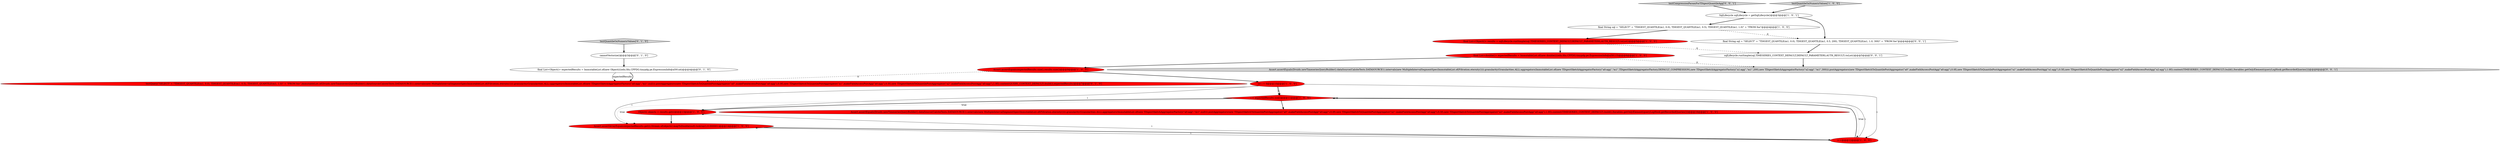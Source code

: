 digraph {
16 [style = filled, label = "testCompressionParamForTDigestQuantileAgg['0', '0', '1']", fillcolor = lightgray, shape = diamond image = "AAA0AAABBB3BBB"];
0 [style = filled, label = "i < expectedResults.size()@@@11@@@['1', '0', '0']", fillcolor = red, shape = diamond image = "AAA1AAABBB1BBB"];
17 [style = filled, label = "sqlLifecycle.runSimple(sql,TIMESERIES_CONTEXT_DEFAULT,DEFAULT_PARAMETERS,AUTH_RESULT).toList()@@@5@@@['0', '0', '1']", fillcolor = white, shape = ellipse image = "AAA0AAABBB3BBB"];
2 [style = filled, label = "Object(( objects = results.get(i)@@@13@@@['1', '0', '0']", fillcolor = red, shape = ellipse image = "AAA1AAABBB1BBB"];
1 [style = filled, label = "final String sql = \"SELECT\" + \"TDIGEST_QUANTILE(m1, 0.0), TDIGEST_QUANTILE(m1, 0.5), TDIGEST_QUANTILE(m1, 1.0)\" + \"FROM foo\"@@@4@@@['1', '0', '0']", fillcolor = white, shape = ellipse image = "AAA0AAABBB1BBB"];
6 [style = filled, label = "i++@@@12@@@['1', '0', '0']", fillcolor = red, shape = ellipse image = "AAA1AAABBB1BBB"];
11 [style = filled, label = "int i = 0@@@10@@@['1', '0', '0']", fillcolor = red, shape = ellipse image = "AAA1AAABBB1BBB"];
18 [style = filled, label = "Assert.assertEquals(Druids.newTimeseriesQueryBuilder().dataSource(CalciteTests.DATASOURCE1).intervals(new MultipleIntervalSegmentSpec(ImmutableList.of(Filtration.eternity()))).granularity(Granularities.ALL).aggregators(ImmutableList.of(new TDigestSketchAggregatorFactory(\"a0:agg\",\"m1\",TDigestSketchAggregatorFactory.DEFAULT_COMPRESSION),new TDigestSketchAggregatorFactory(\"a1:agg\",\"m1\",200),new TDigestSketchAggregatorFactory(\"a2:agg\",\"m1\",300))).postAggregators(new TDigestSketchToQuantilePostAggregator(\"a0\",makeFieldAccessPostAgg(\"a0:agg\"),0.0f),new TDigestSketchToQuantilePostAggregator(\"a1\",makeFieldAccessPostAgg(\"a1:agg\"),0.5f),new TDigestSketchToQuantilePostAggregator(\"a2\",makeFieldAccessPostAgg(\"a2:agg\"),1.0f)).context(TIMESERIES_CONTEXT_DEFAULT).build(),Iterables.getOnlyElement(queryLogHook.getRecordedQueries()))@@@6@@@['0', '0', '1']", fillcolor = lightgray, shape = ellipse image = "AAA0AAABBB3BBB"];
15 [style = filled, label = "testQuantileOnNumericValues['0', '1', '0']", fillcolor = lightgray, shape = diamond image = "AAA0AAABBB2BBB"];
8 [style = filled, label = "final List<Object((> results = sqlLifecycle.runSimple(sql,TIMESERIES_CONTEXT_DEFAULT,DEFAULT_PARAMETERS,AUTH_RESULT).toList()@@@5@@@['1', '0', '0']", fillcolor = red, shape = ellipse image = "AAA1AAABBB1BBB"];
3 [style = filled, label = "testQuantileOnNumericValues['1', '0', '0']", fillcolor = lightgray, shape = diamond image = "AAA0AAABBB1BBB"];
19 [style = filled, label = "final String sql = \"SELECT\" + \"TDIGEST_QUANTILE(m1, 0.0), TDIGEST_QUANTILE(m1, 0.5, 200), TDIGEST_QUANTILE(m1, 1.0, 300)\" + \"FROM foo\"@@@4@@@['0', '0', '1']", fillcolor = white, shape = ellipse image = "AAA0AAABBB3BBB"];
10 [style = filled, label = "Assert.assertArrayEquals(expectedResults.get(i),Stream.of(objects).mapToDouble(null).toArray(),0.000001)@@@14@@@['1', '0', '0']", fillcolor = red, shape = ellipse image = "AAA1AAABBB1BBB"];
13 [style = filled, label = "testQuery(\"SELECT\" + \"TDIGEST_QUANTILE(m1, 0.0), TDIGEST_QUANTILE(m1, 0.5), TDIGEST_QUANTILE(m1, 1.0)\" + \"FROM foo\",ImmutableList.of(Druids.newTimeseriesQueryBuilder().dataSource(CalciteTests.DATASOURCE1).intervals(new MultipleIntervalSegmentSpec(ImmutableList.of(Filtration.eternity()))).granularity(Granularities.ALL).aggregators(ImmutableList.of(new TDigestSketchAggregatorFactory(\"a0:agg\",\"m1\",null))).postAggregators(new TDigestSketchToQuantilePostAggregator(\"a0\",makeFieldAccessPostAgg(\"a0:agg\"),0.0f),new TDigestSketchToQuantilePostAggregator(\"a1\",makeFieldAccessPostAgg(\"a0:agg\"),0.5f),new TDigestSketchToQuantilePostAggregator(\"a2\",makeFieldAccessPostAgg(\"a0:agg\"),1.0f)).context(QUERY_CONTEXT_DEFAULT).build()),expectedResults)@@@7@@@['0', '1', '0']", fillcolor = red, shape = ellipse image = "AAA1AAABBB2BBB"];
14 [style = filled, label = "final List<Object((> expectedResults = ImmutableList.of(new Object((((edu.fdu.CPPDG.tinypdg.pe.ExpressionInfo@a591a4)@@@4@@@['0', '1', '0']", fillcolor = white, shape = ellipse image = "AAA0AAABBB2BBB"];
4 [style = filled, label = "Assert.assertEquals(Druids.newTimeseriesQueryBuilder().dataSource(CalciteTests.DATASOURCE1).intervals(new MultipleIntervalSegmentSpec(ImmutableList.of(Filtration.eternity()))).granularity(Granularities.ALL).aggregators(ImmutableList.of(new TDigestSketchAggregatorFactory(\"a0:agg\",\"m1\",null))).postAggregators(new TDigestSketchToQuantilePostAggregator(\"a0\",makeFieldAccessPostAgg(\"a0:agg\"),0.0f),new TDigestSketchToQuantilePostAggregator(\"a1\",makeFieldAccessPostAgg(\"a0:agg\"),0.5f),new TDigestSketchToQuantilePostAggregator(\"a2\",makeFieldAccessPostAgg(\"a0:agg\"),1.0f)).context(TIMESERIES_CONTEXT_DEFAULT).build(),Iterables.getOnlyElement(queryLogHook.getRecordedQueries()))@@@16@@@['1', '0', '0']", fillcolor = red, shape = ellipse image = "AAA1AAABBB1BBB"];
5 [style = filled, label = "SqlLifecycle sqlLifecycle = getSqlLifecycle()@@@3@@@['1', '0', '1']", fillcolor = white, shape = ellipse image = "AAA0AAABBB1BBB"];
12 [style = filled, label = "cannotVectorize()@@@3@@@['0', '1', '0']", fillcolor = white, shape = ellipse image = "AAA0AAABBB2BBB"];
9 [style = filled, label = "final List<double((> expectedResults = ImmutableList.of(new double((((edu.fdu.CPPDG.tinypdg.pe.ExpressionInfo@a59115)@@@6@@@['1', '0', '0']", fillcolor = red, shape = ellipse image = "AAA1AAABBB1BBB"];
7 [style = filled, label = "Assert.assertEquals(expectedResults.size(),results.size())@@@9@@@['1', '0', '0']", fillcolor = red, shape = ellipse image = "AAA1AAABBB1BBB"];
11->10 [style = solid, label="i"];
7->11 [style = bold, label=""];
1->8 [style = bold, label=""];
0->10 [style = dotted, label="true"];
9->18 [style = dashed, label="0"];
0->2 [style = bold, label=""];
1->19 [style = dashed, label="0"];
6->0 [style = bold, label=""];
19->17 [style = bold, label=""];
9->7 [style = bold, label=""];
2->10 [style = bold, label=""];
0->6 [style = dotted, label="true"];
10->6 [style = bold, label=""];
6->0 [style = solid, label="i"];
5->19 [style = bold, label=""];
5->1 [style = bold, label=""];
3->5 [style = bold, label=""];
11->0 [style = bold, label=""];
11->6 [style = solid, label="i"];
6->2 [style = solid, label="i"];
0->4 [style = bold, label=""];
6->10 [style = solid, label="i"];
12->14 [style = bold, label=""];
8->9 [style = bold, label=""];
11->2 [style = solid, label="i"];
7->13 [style = dashed, label="0"];
16->5 [style = bold, label=""];
8->17 [style = dashed, label="0"];
15->12 [style = bold, label=""];
14->13 [style = bold, label=""];
0->2 [style = dotted, label="true"];
14->13 [style = solid, label="expectedResults"];
11->0 [style = solid, label="i"];
17->18 [style = bold, label=""];
}
